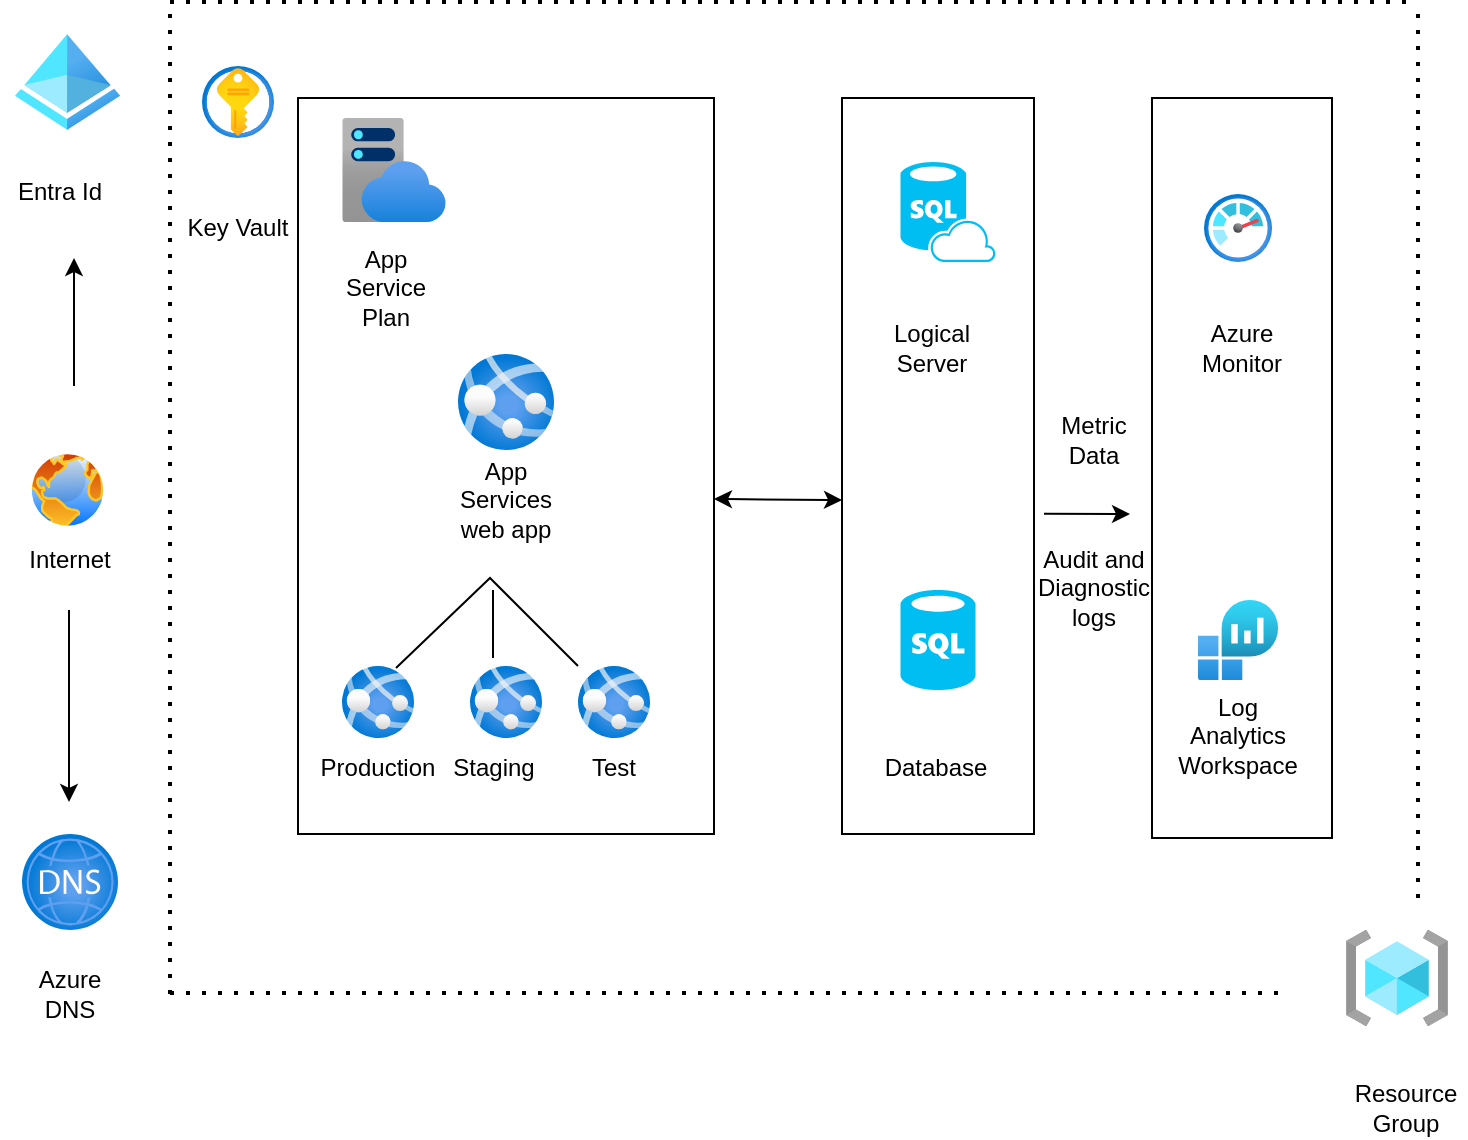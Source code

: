 <mxfile version="24.4.0" type="github">
  <diagram name="Page-1" id="vAqzlcAr4I-4cRxQpSab">
    <mxGraphModel dx="954" dy="647" grid="1" gridSize="16" guides="1" tooltips="1" connect="1" arrows="1" fold="1" page="1" pageScale="1" pageWidth="827" pageHeight="1169" math="0" shadow="0">
      <root>
        <mxCell id="0" />
        <mxCell id="1" parent="0" />
        <mxCell id="tAMLZyBQH9eo_Zbj4AUa-1" value="" style="image;aspect=fixed;html=1;points=[];align=center;fontSize=12;image=img/lib/azure2/general/Resource_Groups.svg;" vertex="1" parent="1">
          <mxGeometry x="684" y="496" width="51" height="48" as="geometry" />
        </mxCell>
        <mxCell id="tAMLZyBQH9eo_Zbj4AUa-4" value="" style="endArrow=none;dashed=1;html=1;dashPattern=1 3;strokeWidth=2;rounded=0;" edge="1" parent="1">
          <mxGeometry width="50" height="50" relative="1" as="geometry">
            <mxPoint x="96" y="527.5" as="sourcePoint" />
            <mxPoint x="656" y="527.5" as="targetPoint" />
            <Array as="points">
              <mxPoint x="368" y="527.5" />
            </Array>
          </mxGeometry>
        </mxCell>
        <mxCell id="tAMLZyBQH9eo_Zbj4AUa-5" value="" style="endArrow=none;dashed=1;html=1;dashPattern=1 3;strokeWidth=2;rounded=0;" edge="1" parent="1">
          <mxGeometry width="50" height="50" relative="1" as="geometry">
            <mxPoint x="96" y="528" as="sourcePoint" />
            <mxPoint x="96" y="32" as="targetPoint" />
            <Array as="points">
              <mxPoint x="96" y="224" />
            </Array>
          </mxGeometry>
        </mxCell>
        <mxCell id="tAMLZyBQH9eo_Zbj4AUa-6" value="" style="endArrow=none;dashed=1;html=1;dashPattern=1 3;strokeWidth=2;rounded=0;" edge="1" parent="1">
          <mxGeometry width="50" height="50" relative="1" as="geometry">
            <mxPoint x="96" y="32" as="sourcePoint" />
            <mxPoint x="720" y="32" as="targetPoint" />
            <Array as="points">
              <mxPoint x="384" y="32" />
            </Array>
          </mxGeometry>
        </mxCell>
        <mxCell id="tAMLZyBQH9eo_Zbj4AUa-7" value="" style="endArrow=none;dashed=1;html=1;dashPattern=1 3;strokeWidth=2;rounded=0;" edge="1" parent="1">
          <mxGeometry width="50" height="50" relative="1" as="geometry">
            <mxPoint x="720" y="480" as="sourcePoint" />
            <mxPoint x="720" y="32" as="targetPoint" />
            <Array as="points">
              <mxPoint x="720" y="272" />
            </Array>
          </mxGeometry>
        </mxCell>
        <mxCell id="tAMLZyBQH9eo_Zbj4AUa-9" value="" style="image;aspect=fixed;perimeter=ellipsePerimeter;html=1;align=center;shadow=0;dashed=0;spacingTop=3;image=img/lib/active_directory/internet_globe.svg;" vertex="1" parent="1">
          <mxGeometry x="24.75" y="256" width="40" height="40" as="geometry" />
        </mxCell>
        <mxCell id="tAMLZyBQH9eo_Zbj4AUa-12" value="Internet" style="text;html=1;align=center;verticalAlign=middle;whiteSpace=wrap;rounded=0;" vertex="1" parent="1">
          <mxGeometry x="16" y="296" width="60" height="30" as="geometry" />
        </mxCell>
        <mxCell id="tAMLZyBQH9eo_Zbj4AUa-13" value="Resource Group" style="text;html=1;align=center;verticalAlign=middle;whiteSpace=wrap;rounded=0;" vertex="1" parent="1">
          <mxGeometry x="684" y="570" width="60" height="30" as="geometry" />
        </mxCell>
        <mxCell id="tAMLZyBQH9eo_Zbj4AUa-15" value="" style="image;aspect=fixed;html=1;points=[];align=center;fontSize=12;image=img/lib/azure2/networking/DNS_Zones.svg;" vertex="1" parent="1">
          <mxGeometry x="22" y="448" width="48" height="48" as="geometry" />
        </mxCell>
        <mxCell id="tAMLZyBQH9eo_Zbj4AUa-16" value="Azure DNS" style="text;html=1;align=center;verticalAlign=middle;whiteSpace=wrap;rounded=0;" vertex="1" parent="1">
          <mxGeometry x="16" y="513" width="60" height="30" as="geometry" />
        </mxCell>
        <mxCell id="tAMLZyBQH9eo_Zbj4AUa-17" value="" style="image;aspect=fixed;html=1;points=[];align=center;fontSize=12;image=img/lib/azure2/identity/Azure_Active_Directory.svg;" vertex="1" parent="1">
          <mxGeometry x="18.5" y="48" width="52.5" height="48" as="geometry" />
        </mxCell>
        <mxCell id="tAMLZyBQH9eo_Zbj4AUa-18" value="Entra Id" style="text;html=1;align=center;verticalAlign=middle;whiteSpace=wrap;rounded=0;" vertex="1" parent="1">
          <mxGeometry x="11" y="112" width="60" height="30" as="geometry" />
        </mxCell>
        <mxCell id="tAMLZyBQH9eo_Zbj4AUa-21" value="" style="endArrow=classic;html=1;rounded=0;" edge="1" parent="1">
          <mxGeometry relative="1" as="geometry">
            <mxPoint x="48" y="224" as="sourcePoint" />
            <mxPoint x="48" y="160" as="targetPoint" />
          </mxGeometry>
        </mxCell>
        <mxCell id="tAMLZyBQH9eo_Zbj4AUa-24" value="" style="endArrow=classic;html=1;rounded=0;" edge="1" parent="1">
          <mxGeometry width="50" height="50" relative="1" as="geometry">
            <mxPoint x="45.5" y="336" as="sourcePoint" />
            <mxPoint x="45.5" y="432" as="targetPoint" />
            <Array as="points">
              <mxPoint x="45.5" y="384" />
            </Array>
          </mxGeometry>
        </mxCell>
        <mxCell id="tAMLZyBQH9eo_Zbj4AUa-27" value="" style="rounded=0;whiteSpace=wrap;html=1;direction=south;" vertex="1" parent="1">
          <mxGeometry x="432" y="80" width="96" height="368" as="geometry" />
        </mxCell>
        <mxCell id="tAMLZyBQH9eo_Zbj4AUa-30" value="" style="rounded=0;whiteSpace=wrap;html=1;rotation=90;" vertex="1" parent="1">
          <mxGeometry x="447" y="220" width="370" height="90" as="geometry" />
        </mxCell>
        <mxCell id="tAMLZyBQH9eo_Zbj4AUa-34" value="" style="rounded=0;whiteSpace=wrap;html=1;" vertex="1" parent="1">
          <mxGeometry x="160" y="80" width="208" height="368" as="geometry" />
        </mxCell>
        <mxCell id="tAMLZyBQH9eo_Zbj4AUa-35" value="" style="image;aspect=fixed;html=1;points=[];align=center;fontSize=12;image=img/lib/azure2/app_services/App_Services.svg;" vertex="1" parent="1">
          <mxGeometry x="240" y="208" width="48" height="48" as="geometry" />
        </mxCell>
        <mxCell id="tAMLZyBQH9eo_Zbj4AUa-36" value="App Services web app" style="text;html=1;align=center;verticalAlign=middle;whiteSpace=wrap;rounded=0;" vertex="1" parent="1">
          <mxGeometry x="234" y="266" width="60" height="30" as="geometry" />
        </mxCell>
        <mxCell id="tAMLZyBQH9eo_Zbj4AUa-37" value="" style="image;aspect=fixed;html=1;points=[];align=center;fontSize=12;image=img/lib/azure2/app_services/App_Service_Plans.svg;" vertex="1" parent="1">
          <mxGeometry x="182" y="90" width="52" height="52" as="geometry" />
        </mxCell>
        <mxCell id="tAMLZyBQH9eo_Zbj4AUa-38" value="App Service Plan" style="text;html=1;align=center;verticalAlign=middle;whiteSpace=wrap;rounded=0;" vertex="1" parent="1">
          <mxGeometry x="174" y="160" width="60" height="30" as="geometry" />
        </mxCell>
        <mxCell id="tAMLZyBQH9eo_Zbj4AUa-39" value="" style="image;aspect=fixed;html=1;points=[];align=center;fontSize=12;image=img/lib/azure2/app_services/App_Services.svg;" vertex="1" parent="1">
          <mxGeometry x="182" y="364" width="36" height="36" as="geometry" />
        </mxCell>
        <mxCell id="tAMLZyBQH9eo_Zbj4AUa-40" value="" style="image;aspect=fixed;html=1;points=[];align=center;fontSize=12;image=img/lib/azure2/app_services/App_Services.svg;" vertex="1" parent="1">
          <mxGeometry x="246" y="364" width="36" height="36" as="geometry" />
        </mxCell>
        <mxCell id="tAMLZyBQH9eo_Zbj4AUa-41" value="" style="image;aspect=fixed;html=1;points=[];align=center;fontSize=12;image=img/lib/azure2/app_services/App_Services.svg;" vertex="1" parent="1">
          <mxGeometry x="300" y="364" width="36" height="36" as="geometry" />
        </mxCell>
        <mxCell id="tAMLZyBQH9eo_Zbj4AUa-42" value="Produc&lt;span style=&quot;caret-color: rgba(0, 0, 0, 0); color: rgba(0, 0, 0, 0); font-family: monospace; font-size: 0px; text-align: start; white-space: nowrap;&quot;&gt;%3CmxGraphModel%3E%3Croot%3E%3CmxCell%20id%3D%220%22%2F%3E%3CmxCell%20id%3D%221%22%20parent%3D%220%22%2F%3E%3CmxCell%20id%3D%222%22%20value%3D%22%22%20style%3D%22image%3Baspect%3Dfixed%3Bhtml%3D1%3Bpoints%3D%5B%5D%3Balign%3Dcenter%3BfontSize%3D12%3Bimage%3Dimg%2Flib%2Fazure2%2Fapp_services%2FApp_Services.svg%3B%22%20vertex%3D%221%22%20parent%3D%221%22%3E%3CmxGeometry%20x%3D%22182%22%20y%3D%22368%22%20width%3D%2236%22%20height%3D%2236%22%20as%3D%22geometry%22%2F%3E%3C%2FmxCell%3E%3C%2Froot%3E%3C%2FmxGraphModel%3E&lt;/span&gt;tion" style="text;html=1;align=center;verticalAlign=middle;whiteSpace=wrap;rounded=0;" vertex="1" parent="1">
          <mxGeometry x="170" y="400" width="60" height="30" as="geometry" />
        </mxCell>
        <mxCell id="tAMLZyBQH9eo_Zbj4AUa-44" value="Staging" style="text;html=1;align=center;verticalAlign=middle;whiteSpace=wrap;rounded=0;" vertex="1" parent="1">
          <mxGeometry x="228" y="400" width="60" height="30" as="geometry" />
        </mxCell>
        <mxCell id="tAMLZyBQH9eo_Zbj4AUa-45" value="Test" style="text;html=1;align=center;verticalAlign=middle;whiteSpace=wrap;rounded=0;" vertex="1" parent="1">
          <mxGeometry x="288" y="400" width="60" height="30" as="geometry" />
        </mxCell>
        <mxCell id="tAMLZyBQH9eo_Zbj4AUa-52" value="" style="endArrow=none;html=1;rounded=0;exitX=0.75;exitY=0.028;exitDx=0;exitDy=0;exitPerimeter=0;" edge="1" parent="1" source="tAMLZyBQH9eo_Zbj4AUa-39" target="tAMLZyBQH9eo_Zbj4AUa-41">
          <mxGeometry width="50" height="50" relative="1" as="geometry">
            <mxPoint x="384" y="338" as="sourcePoint" />
            <mxPoint x="434" y="288" as="targetPoint" />
            <Array as="points">
              <mxPoint x="256" y="320" />
            </Array>
          </mxGeometry>
        </mxCell>
        <mxCell id="tAMLZyBQH9eo_Zbj4AUa-53" value="" style="endArrow=none;html=1;rounded=0;" edge="1" parent="1">
          <mxGeometry width="50" height="50" relative="1" as="geometry">
            <mxPoint x="257.5" y="360" as="sourcePoint" />
            <mxPoint x="257.5" y="326" as="targetPoint" />
            <Array as="points" />
          </mxGeometry>
        </mxCell>
        <mxCell id="tAMLZyBQH9eo_Zbj4AUa-55" value="" style="endArrow=classic;startArrow=classic;html=1;rounded=0;" edge="1" parent="1">
          <mxGeometry width="50" height="50" relative="1" as="geometry">
            <mxPoint x="368" y="280.5" as="sourcePoint" />
            <mxPoint x="432" y="281" as="targetPoint" />
          </mxGeometry>
        </mxCell>
        <mxCell id="tAMLZyBQH9eo_Zbj4AUa-56" value="" style="verticalLabelPosition=bottom;html=1;verticalAlign=top;align=center;strokeColor=none;fillColor=#00BEF2;shape=mxgraph.azure.sql_database;" vertex="1" parent="1">
          <mxGeometry x="461.25" y="326" width="37.5" height="50" as="geometry" />
        </mxCell>
        <mxCell id="tAMLZyBQH9eo_Zbj4AUa-57" value="" style="verticalLabelPosition=bottom;html=1;verticalAlign=top;align=center;strokeColor=none;fillColor=#00BEF2;shape=mxgraph.azure.sql_database_sql_azure;" vertex="1" parent="1">
          <mxGeometry x="461.25" y="112" width="47.5" height="50" as="geometry" />
        </mxCell>
        <mxCell id="tAMLZyBQH9eo_Zbj4AUa-59" value="Database" style="text;html=1;align=center;verticalAlign=middle;whiteSpace=wrap;rounded=0;" vertex="1" parent="1">
          <mxGeometry x="448.75" y="400" width="60" height="30" as="geometry" />
        </mxCell>
        <mxCell id="tAMLZyBQH9eo_Zbj4AUa-60" value="Logical Server" style="text;html=1;align=center;verticalAlign=middle;whiteSpace=wrap;rounded=0;" vertex="1" parent="1">
          <mxGeometry x="447" y="190" width="60" height="30" as="geometry" />
        </mxCell>
        <mxCell id="tAMLZyBQH9eo_Zbj4AUa-62" value="" style="image;aspect=fixed;html=1;points=[];align=center;fontSize=12;image=img/lib/azure2/security/Key_Vaults.svg;" vertex="1" parent="1">
          <mxGeometry x="112" y="64" width="36" height="36" as="geometry" />
        </mxCell>
        <mxCell id="tAMLZyBQH9eo_Zbj4AUa-63" value="Key Vault" style="text;html=1;align=center;verticalAlign=middle;whiteSpace=wrap;rounded=0;" vertex="1" parent="1">
          <mxGeometry x="100" y="130" width="60" height="30" as="geometry" />
        </mxCell>
        <mxCell id="tAMLZyBQH9eo_Zbj4AUa-64" value="" style="image;aspect=fixed;html=1;points=[];align=center;fontSize=12;image=img/lib/azure2/management_governance/Monitor.svg;" vertex="1" parent="1">
          <mxGeometry x="613" y="128" width="34" height="34" as="geometry" />
        </mxCell>
        <mxCell id="tAMLZyBQH9eo_Zbj4AUa-65" value="Log Analytics Workspace" style="text;html=1;align=center;verticalAlign=middle;whiteSpace=wrap;rounded=0;" vertex="1" parent="1">
          <mxGeometry x="600" y="384" width="60" height="30" as="geometry" />
        </mxCell>
        <mxCell id="tAMLZyBQH9eo_Zbj4AUa-66" value="Azure Monitor" style="text;html=1;align=center;verticalAlign=middle;whiteSpace=wrap;rounded=0;" vertex="1" parent="1">
          <mxGeometry x="602" y="190" width="60" height="30" as="geometry" />
        </mxCell>
        <mxCell id="tAMLZyBQH9eo_Zbj4AUa-67" value="" style="image;aspect=fixed;html=1;points=[];align=center;fontSize=12;image=img/lib/azure2/management_governance/Log_Analytics_Workspaces.svg;" vertex="1" parent="1">
          <mxGeometry x="610" y="331" width="40" height="40" as="geometry" />
        </mxCell>
        <mxCell id="tAMLZyBQH9eo_Zbj4AUa-72" value="" style="endArrow=classic;html=1;rounded=0;exitX=0.565;exitY=-0.052;exitDx=0;exitDy=0;exitPerimeter=0;" edge="1" parent="1" source="tAMLZyBQH9eo_Zbj4AUa-27">
          <mxGeometry width="50" height="50" relative="1" as="geometry">
            <mxPoint x="544" y="288" as="sourcePoint" />
            <mxPoint x="576" y="288" as="targetPoint" />
          </mxGeometry>
        </mxCell>
        <mxCell id="tAMLZyBQH9eo_Zbj4AUa-73" value="Metric Data" style="text;html=1;align=center;verticalAlign=middle;whiteSpace=wrap;rounded=0;" vertex="1" parent="1">
          <mxGeometry x="528" y="236" width="60" height="30" as="geometry" />
        </mxCell>
        <mxCell id="tAMLZyBQH9eo_Zbj4AUa-74" value="Audit and Diagnostic logs" style="text;html=1;align=center;verticalAlign=middle;whiteSpace=wrap;rounded=0;" vertex="1" parent="1">
          <mxGeometry x="528" y="310" width="60" height="30" as="geometry" />
        </mxCell>
      </root>
    </mxGraphModel>
  </diagram>
</mxfile>
